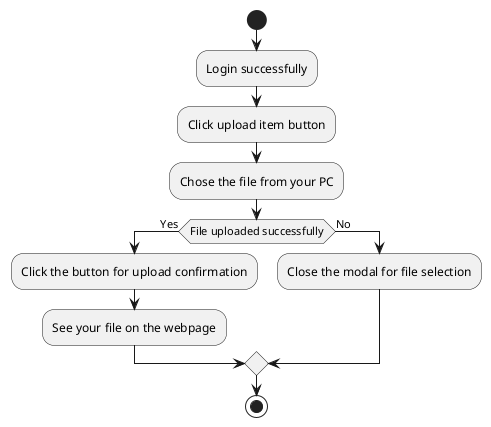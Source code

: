 @startuml
start
:Login successfully;
:Click upload item button;
:Chose the file from your PC;
if (File uploaded successfully) then
 ->Yes;
 :Click the button for upload confirmation;
 :See your file on the webpage;
else
 ->No;
 :Close the modal for file selection;
endif
stop
@enduml
